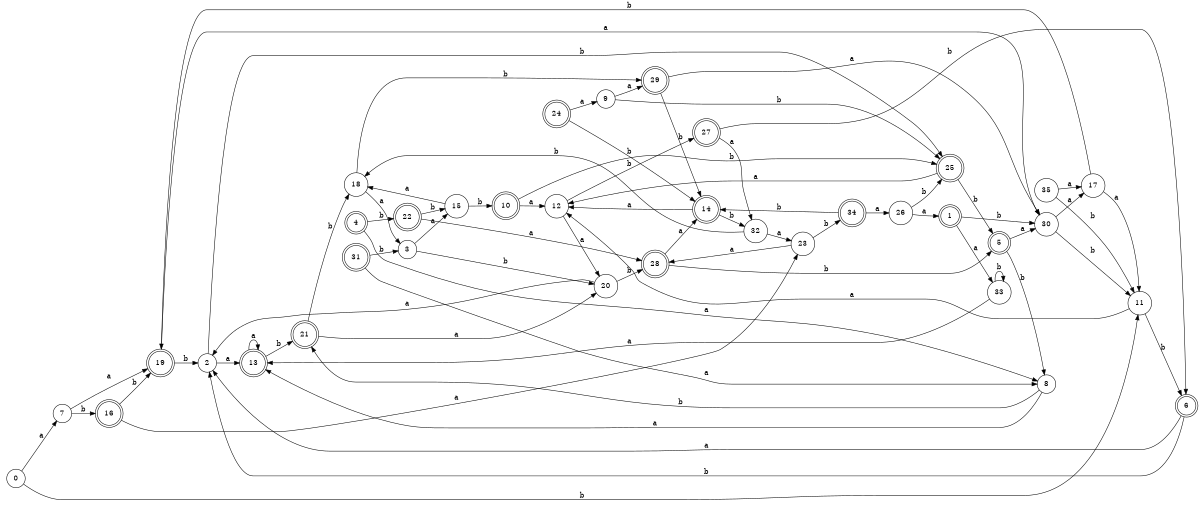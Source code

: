 digraph n29_5 {
__start0 [label="" shape="none"];

rankdir=LR;
size="8,5";

s0 [style="filled", color="black", fillcolor="white" shape="circle", label="0"];
s1 [style="rounded,filled", color="black", fillcolor="white" shape="doublecircle", label="1"];
s2 [style="filled", color="black", fillcolor="white" shape="circle", label="2"];
s3 [style="filled", color="black", fillcolor="white" shape="circle", label="3"];
s4 [style="rounded,filled", color="black", fillcolor="white" shape="doublecircle", label="4"];
s5 [style="rounded,filled", color="black", fillcolor="white" shape="doublecircle", label="5"];
s6 [style="rounded,filled", color="black", fillcolor="white" shape="doublecircle", label="6"];
s7 [style="filled", color="black", fillcolor="white" shape="circle", label="7"];
s8 [style="filled", color="black", fillcolor="white" shape="circle", label="8"];
s9 [style="filled", color="black", fillcolor="white" shape="circle", label="9"];
s10 [style="rounded,filled", color="black", fillcolor="white" shape="doublecircle", label="10"];
s11 [style="filled", color="black", fillcolor="white" shape="circle", label="11"];
s12 [style="filled", color="black", fillcolor="white" shape="circle", label="12"];
s13 [style="rounded,filled", color="black", fillcolor="white" shape="doublecircle", label="13"];
s14 [style="rounded,filled", color="black", fillcolor="white" shape="doublecircle", label="14"];
s15 [style="filled", color="black", fillcolor="white" shape="circle", label="15"];
s16 [style="rounded,filled", color="black", fillcolor="white" shape="doublecircle", label="16"];
s17 [style="filled", color="black", fillcolor="white" shape="circle", label="17"];
s18 [style="filled", color="black", fillcolor="white" shape="circle", label="18"];
s19 [style="rounded,filled", color="black", fillcolor="white" shape="doublecircle", label="19"];
s20 [style="filled", color="black", fillcolor="white" shape="circle", label="20"];
s21 [style="rounded,filled", color="black", fillcolor="white" shape="doublecircle", label="21"];
s22 [style="rounded,filled", color="black", fillcolor="white" shape="doublecircle", label="22"];
s23 [style="filled", color="black", fillcolor="white" shape="circle", label="23"];
s24 [style="rounded,filled", color="black", fillcolor="white" shape="doublecircle", label="24"];
s25 [style="rounded,filled", color="black", fillcolor="white" shape="doublecircle", label="25"];
s26 [style="filled", color="black", fillcolor="white" shape="circle", label="26"];
s27 [style="rounded,filled", color="black", fillcolor="white" shape="doublecircle", label="27"];
s28 [style="rounded,filled", color="black", fillcolor="white" shape="doublecircle", label="28"];
s29 [style="rounded,filled", color="black", fillcolor="white" shape="doublecircle", label="29"];
s30 [style="filled", color="black", fillcolor="white" shape="circle", label="30"];
s31 [style="rounded,filled", color="black", fillcolor="white" shape="doublecircle", label="31"];
s32 [style="filled", color="black", fillcolor="white" shape="circle", label="32"];
s33 [style="filled", color="black", fillcolor="white" shape="circle", label="33"];
s34 [style="rounded,filled", color="black", fillcolor="white" shape="doublecircle", label="34"];
s35 [style="filled", color="black", fillcolor="white" shape="circle", label="35"];
s0 -> s7 [label="a"];
s0 -> s11 [label="b"];
s1 -> s33 [label="a"];
s1 -> s30 [label="b"];
s2 -> s13 [label="a"];
s2 -> s25 [label="b"];
s3 -> s15 [label="a"];
s3 -> s20 [label="b"];
s4 -> s8 [label="a"];
s4 -> s22 [label="b"];
s5 -> s30 [label="a"];
s5 -> s8 [label="b"];
s6 -> s2 [label="a"];
s6 -> s2 [label="b"];
s7 -> s19 [label="a"];
s7 -> s16 [label="b"];
s8 -> s13 [label="a"];
s8 -> s21 [label="b"];
s9 -> s29 [label="a"];
s9 -> s25 [label="b"];
s10 -> s12 [label="a"];
s10 -> s25 [label="b"];
s11 -> s12 [label="a"];
s11 -> s6 [label="b"];
s12 -> s20 [label="a"];
s12 -> s27 [label="b"];
s13 -> s13 [label="a"];
s13 -> s21 [label="b"];
s14 -> s12 [label="a"];
s14 -> s32 [label="b"];
s15 -> s18 [label="a"];
s15 -> s10 [label="b"];
s16 -> s23 [label="a"];
s16 -> s19 [label="b"];
s17 -> s11 [label="a"];
s17 -> s19 [label="b"];
s18 -> s3 [label="a"];
s18 -> s29 [label="b"];
s19 -> s30 [label="a"];
s19 -> s2 [label="b"];
s20 -> s2 [label="a"];
s20 -> s28 [label="b"];
s21 -> s20 [label="a"];
s21 -> s18 [label="b"];
s22 -> s28 [label="a"];
s22 -> s15 [label="b"];
s23 -> s28 [label="a"];
s23 -> s34 [label="b"];
s24 -> s9 [label="a"];
s24 -> s14 [label="b"];
s25 -> s12 [label="a"];
s25 -> s5 [label="b"];
s26 -> s1 [label="a"];
s26 -> s25 [label="b"];
s27 -> s32 [label="a"];
s27 -> s6 [label="b"];
s28 -> s14 [label="a"];
s28 -> s5 [label="b"];
s29 -> s30 [label="a"];
s29 -> s14 [label="b"];
s30 -> s17 [label="a"];
s30 -> s11 [label="b"];
s31 -> s8 [label="a"];
s31 -> s3 [label="b"];
s32 -> s23 [label="a"];
s32 -> s18 [label="b"];
s33 -> s13 [label="a"];
s33 -> s33 [label="b"];
s34 -> s26 [label="a"];
s34 -> s14 [label="b"];
s35 -> s17 [label="a"];
s35 -> s11 [label="b"];

}